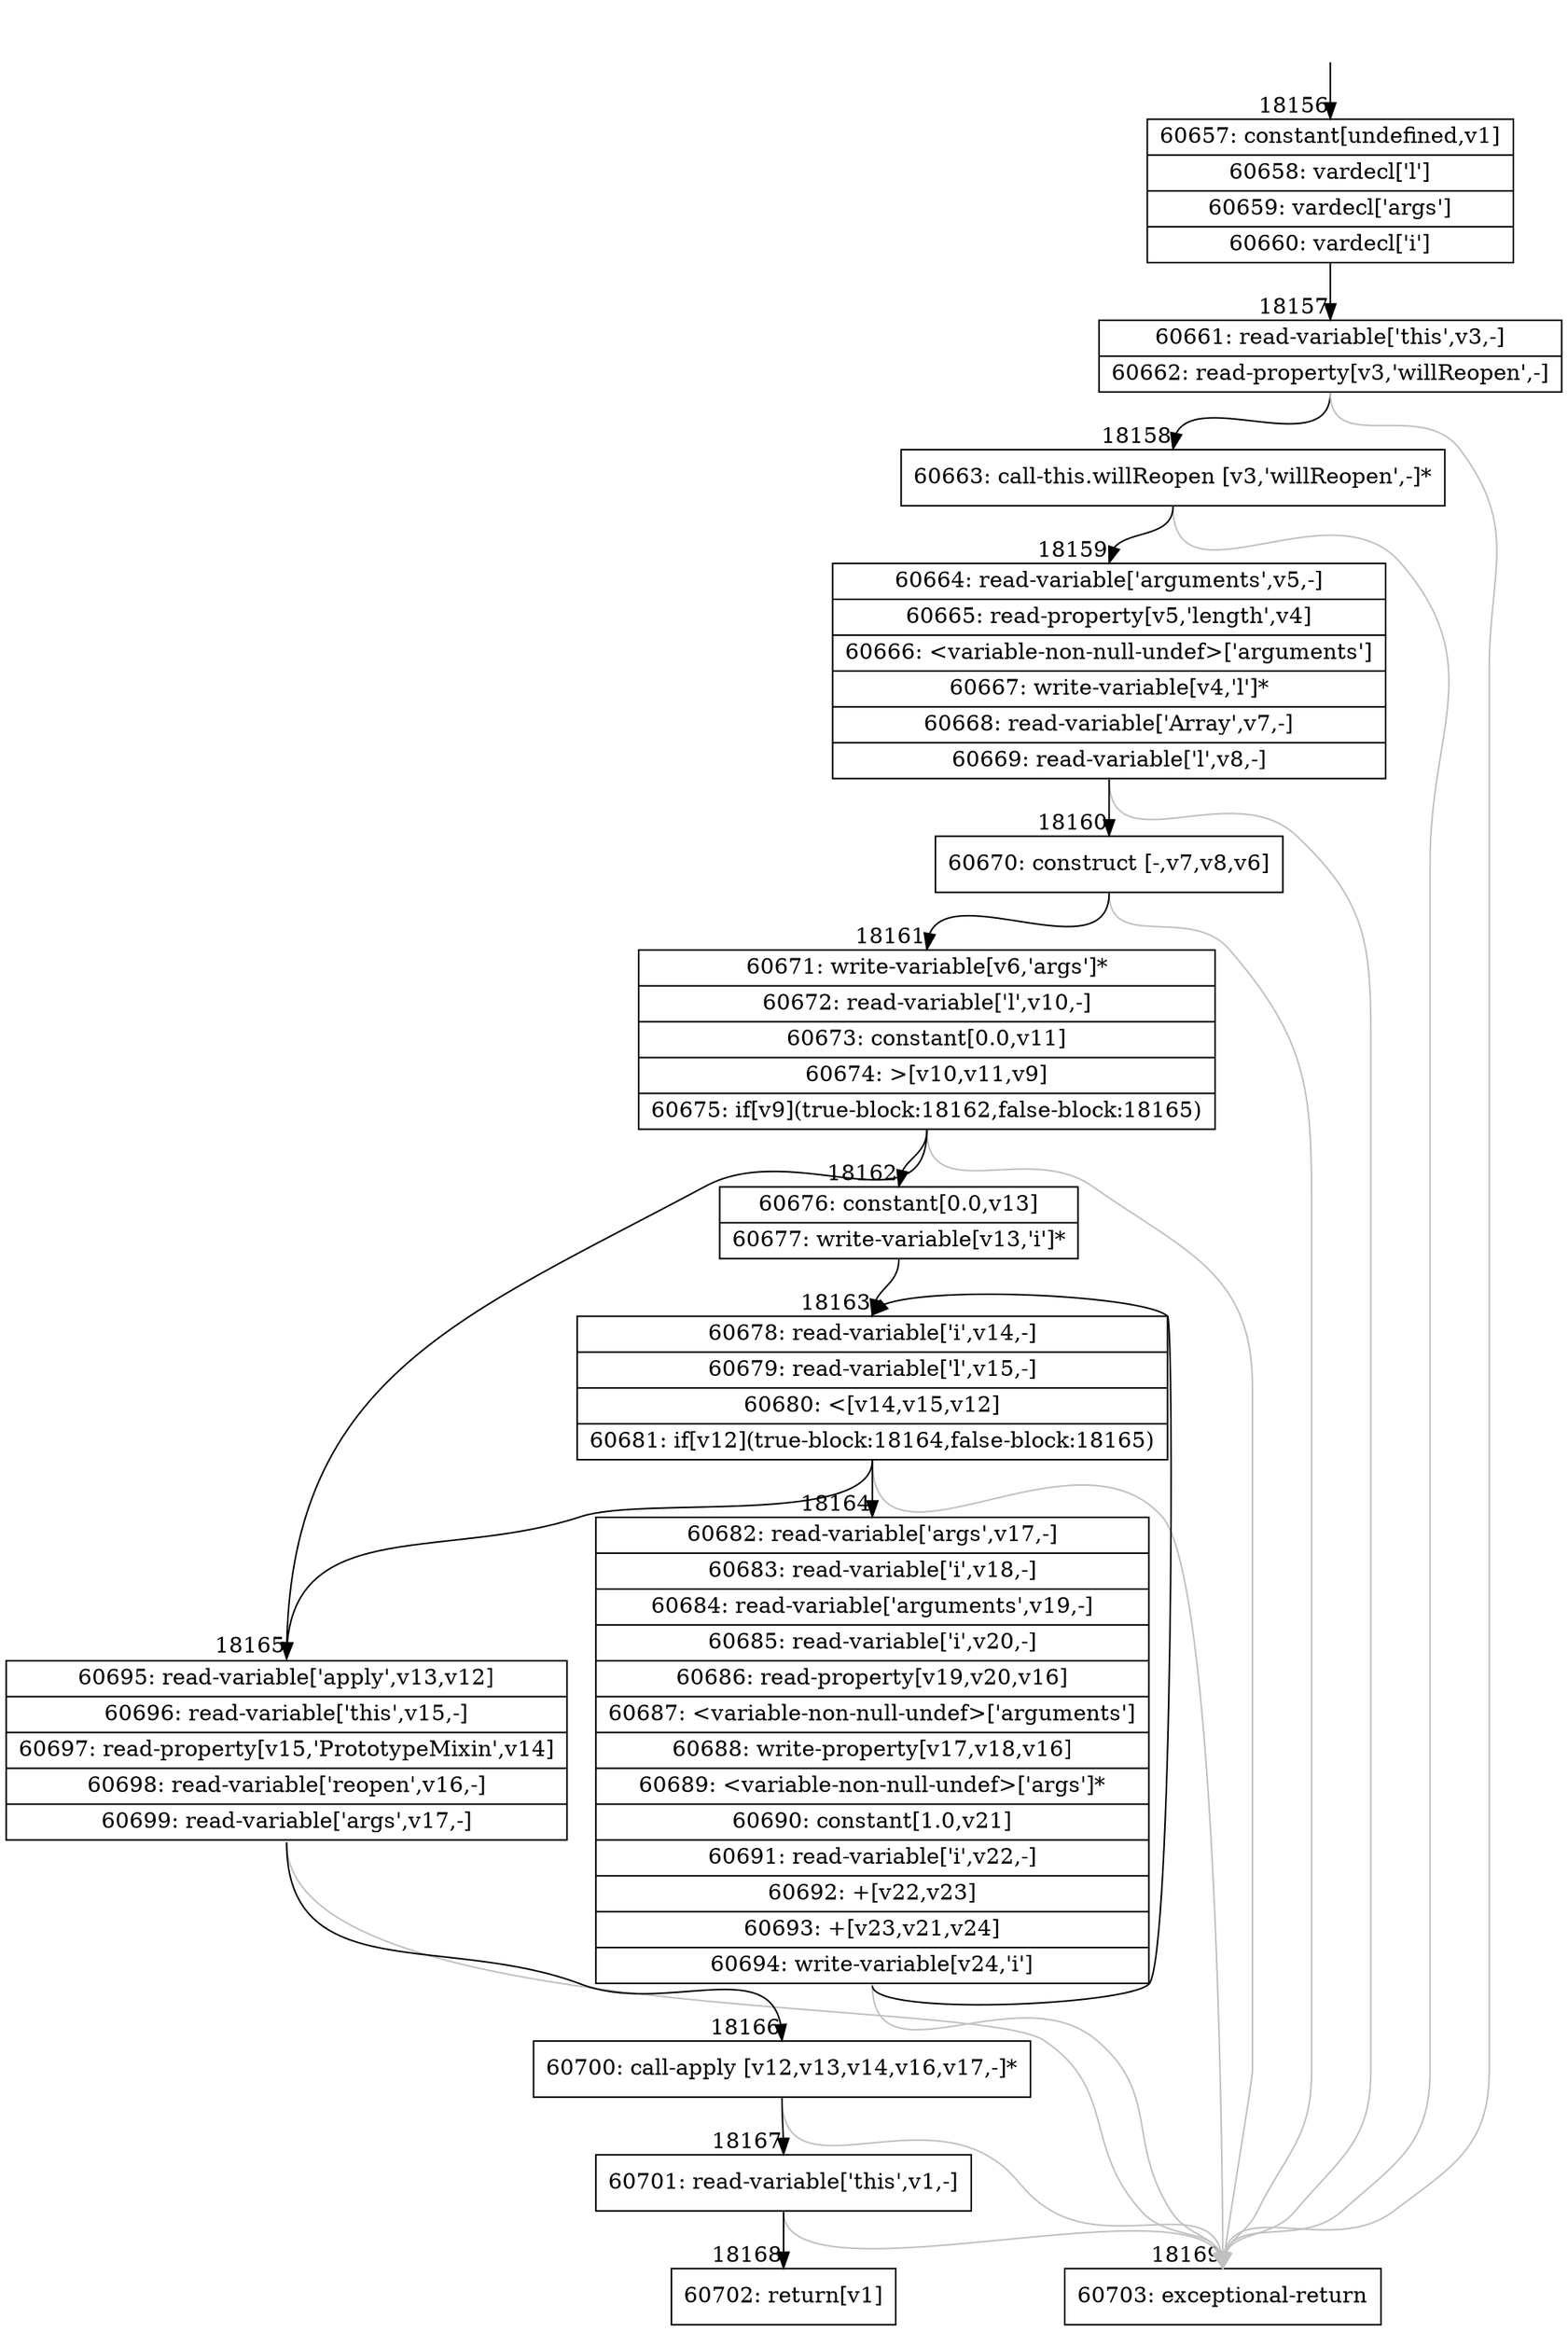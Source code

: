 digraph {
rankdir="TD"
BB_entry1562[shape=none,label=""];
BB_entry1562 -> BB18156 [tailport=s, headport=n, headlabel="    18156"]
BB18156 [shape=record label="{60657: constant[undefined,v1]|60658: vardecl['l']|60659: vardecl['args']|60660: vardecl['i']}" ] 
BB18156 -> BB18157 [tailport=s, headport=n, headlabel="      18157"]
BB18157 [shape=record label="{60661: read-variable['this',v3,-]|60662: read-property[v3,'willReopen',-]}" ] 
BB18157 -> BB18158 [tailport=s, headport=n, headlabel="      18158"]
BB18157 -> BB18169 [tailport=s, headport=n, color=gray, headlabel="      18169"]
BB18158 [shape=record label="{60663: call-this.willReopen [v3,'willReopen',-]*}" ] 
BB18158 -> BB18159 [tailport=s, headport=n, headlabel="      18159"]
BB18158 -> BB18169 [tailport=s, headport=n, color=gray]
BB18159 [shape=record label="{60664: read-variable['arguments',v5,-]|60665: read-property[v5,'length',v4]|60666: \<variable-non-null-undef\>['arguments']|60667: write-variable[v4,'l']*|60668: read-variable['Array',v7,-]|60669: read-variable['l',v8,-]}" ] 
BB18159 -> BB18160 [tailport=s, headport=n, headlabel="      18160"]
BB18159 -> BB18169 [tailport=s, headport=n, color=gray]
BB18160 [shape=record label="{60670: construct [-,v7,v8,v6]}" ] 
BB18160 -> BB18161 [tailport=s, headport=n, headlabel="      18161"]
BB18160 -> BB18169 [tailport=s, headport=n, color=gray]
BB18161 [shape=record label="{60671: write-variable[v6,'args']*|60672: read-variable['l',v10,-]|60673: constant[0.0,v11]|60674: \>[v10,v11,v9]|60675: if[v9](true-block:18162,false-block:18165)}" ] 
BB18161 -> BB18162 [tailport=s, headport=n, headlabel="      18162"]
BB18161 -> BB18165 [tailport=s, headport=n, headlabel="      18165"]
BB18161 -> BB18169 [tailport=s, headport=n, color=gray]
BB18162 [shape=record label="{60676: constant[0.0,v13]|60677: write-variable[v13,'i']*}" ] 
BB18162 -> BB18163 [tailport=s, headport=n, headlabel="      18163"]
BB18163 [shape=record label="{60678: read-variable['i',v14,-]|60679: read-variable['l',v15,-]|60680: \<[v14,v15,v12]|60681: if[v12](true-block:18164,false-block:18165)}" ] 
BB18163 -> BB18164 [tailport=s, headport=n, headlabel="      18164"]
BB18163 -> BB18165 [tailport=s, headport=n]
BB18163 -> BB18169 [tailport=s, headport=n, color=gray]
BB18164 [shape=record label="{60682: read-variable['args',v17,-]|60683: read-variable['i',v18,-]|60684: read-variable['arguments',v19,-]|60685: read-variable['i',v20,-]|60686: read-property[v19,v20,v16]|60687: \<variable-non-null-undef\>['arguments']|60688: write-property[v17,v18,v16]|60689: \<variable-non-null-undef\>['args']*|60690: constant[1.0,v21]|60691: read-variable['i',v22,-]|60692: +[v22,v23]|60693: +[v23,v21,v24]|60694: write-variable[v24,'i']}" ] 
BB18164 -> BB18163 [tailport=s, headport=n]
BB18164 -> BB18169 [tailport=s, headport=n, color=gray]
BB18165 [shape=record label="{60695: read-variable['apply',v13,v12]|60696: read-variable['this',v15,-]|60697: read-property[v15,'PrototypeMixin',v14]|60698: read-variable['reopen',v16,-]|60699: read-variable['args',v17,-]}" ] 
BB18165 -> BB18166 [tailport=s, headport=n, headlabel="      18166"]
BB18165 -> BB18169 [tailport=s, headport=n, color=gray]
BB18166 [shape=record label="{60700: call-apply [v12,v13,v14,v16,v17,-]*}" ] 
BB18166 -> BB18167 [tailport=s, headport=n, headlabel="      18167"]
BB18166 -> BB18169 [tailport=s, headport=n, color=gray]
BB18167 [shape=record label="{60701: read-variable['this',v1,-]}" ] 
BB18167 -> BB18168 [tailport=s, headport=n, headlabel="      18168"]
BB18167 -> BB18169 [tailport=s, headport=n, color=gray]
BB18168 [shape=record label="{60702: return[v1]}" ] 
BB18169 [shape=record label="{60703: exceptional-return}" ] 
//#$~ 34228
}
